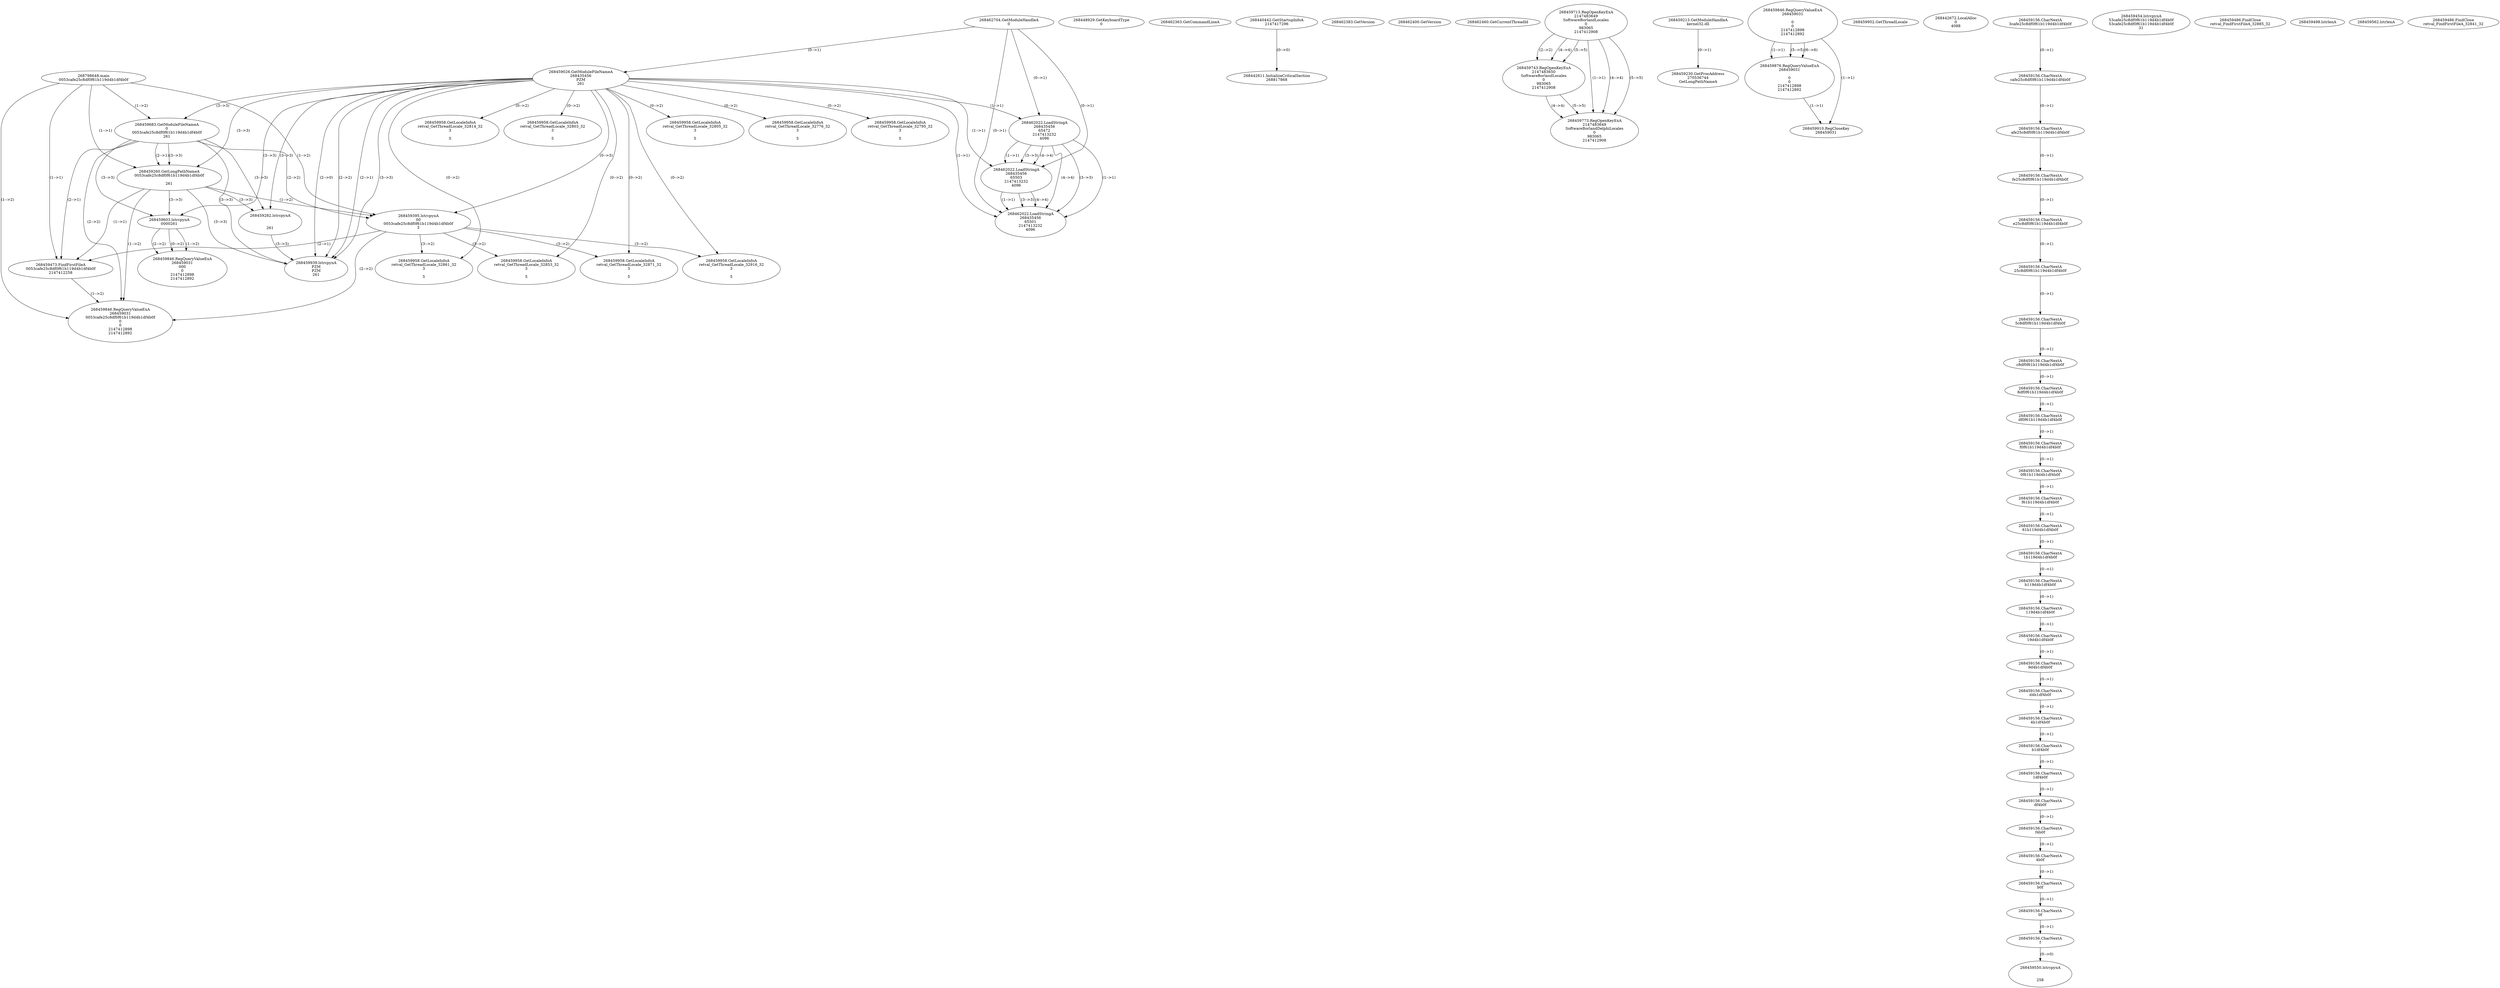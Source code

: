 // Global SCDG with merge call
digraph {
	0 [label="268798648.main
0053cafe25c8df0f61b119d4b1df4b0f"]
	1 [label="268462704.GetModuleHandleA
0"]
	2 [label="268448929.GetKeyboardType
0"]
	3 [label="268462363.GetCommandLineA
"]
	4 [label="268440442.GetStartupInfoA
2147417296"]
	5 [label="268462383.GetVersion
"]
	6 [label="268462400.GetVersion
"]
	7 [label="268462460.GetCurrentThreadId
"]
	8 [label="268459026.GetModuleFileNameA
268435456
PZM
261"]
	1 -> 8 [label="(0-->1)"]
	9 [label="268459683.GetModuleFileNameA
0
0053cafe25c8df0f61b119d4b1df4b0f
261"]
	0 -> 9 [label="(1-->2)"]
	8 -> 9 [label="(3-->3)"]
	10 [label="268459713.RegOpenKeyExA
2147483649
Software\Borland\Locales
0
983065
2147412908"]
	11 [label="268459743.RegOpenKeyExA
2147483650
Software\Borland\Locales
0
983065
2147412908"]
	10 -> 11 [label="(2-->2)"]
	10 -> 11 [label="(4-->4)"]
	10 -> 11 [label="(5-->5)"]
	12 [label="268459773.RegOpenKeyExA
2147483649
Software\Borland\Delphi\Locales
0
983065
2147412908"]
	10 -> 12 [label="(1-->1)"]
	10 -> 12 [label="(4-->4)"]
	11 -> 12 [label="(4-->4)"]
	10 -> 12 [label="(5-->5)"]
	11 -> 12 [label="(5-->5)"]
	13 [label="268459213.GetModuleHandleA
kernel32.dll"]
	14 [label="268459230.GetProcAddress
270536744
GetLongPathNameA"]
	13 -> 14 [label="(0-->1)"]
	15 [label="268459260.GetLongPathNameA
0053cafe25c8df0f61b119d4b1df4b0f

261"]
	0 -> 15 [label="(1-->1)"]
	9 -> 15 [label="(2-->1)"]
	8 -> 15 [label="(3-->3)"]
	9 -> 15 [label="(3-->3)"]
	16 [label="268459282.lstrcpynA


261"]
	8 -> 16 [label="(3-->3)"]
	9 -> 16 [label="(3-->3)"]
	15 -> 16 [label="(3-->3)"]
	17 [label="268459846.RegQueryValueExA
268459031

0
0
2147412898
2147412892"]
	18 [label="268459876.RegQueryValueExA
268459031

0
0
2147412898
2147412892"]
	17 -> 18 [label="(1-->1)"]
	17 -> 18 [label="(5-->5)"]
	17 -> 18 [label="(6-->6)"]
	19 [label="268459910.RegCloseKey
268459031"]
	17 -> 19 [label="(1-->1)"]
	18 -> 19 [label="(1-->1)"]
	20 [label="268459939.lstrcpynA
PZM
PZM
261"]
	8 -> 20 [label="(2-->1)"]
	8 -> 20 [label="(2-->2)"]
	8 -> 20 [label="(3-->3)"]
	9 -> 20 [label="(3-->3)"]
	15 -> 20 [label="(3-->3)"]
	16 -> 20 [label="(3-->3)"]
	8 -> 20 [label="(2-->0)"]
	21 [label="268459952.GetThreadLocale
"]
	22 [label="268459958.GetLocaleInfoA
retval_GetThreadLocale_32814_32
3

5"]
	8 -> 22 [label="(0-->2)"]
	23 [label="268462022.LoadStringA
268435456
65472
2147413232
4096"]
	1 -> 23 [label="(0-->1)"]
	8 -> 23 [label="(1-->1)"]
	24 [label="268462022.LoadStringA
268435456
65503
2147413232
4096"]
	1 -> 24 [label="(0-->1)"]
	8 -> 24 [label="(1-->1)"]
	23 -> 24 [label="(1-->1)"]
	23 -> 24 [label="(3-->3)"]
	23 -> 24 [label="(4-->4)"]
	25 [label="268462022.LoadStringA
268435456
65501
2147413232
4096"]
	1 -> 25 [label="(0-->1)"]
	8 -> 25 [label="(1-->1)"]
	23 -> 25 [label="(1-->1)"]
	24 -> 25 [label="(1-->1)"]
	23 -> 25 [label="(3-->3)"]
	24 -> 25 [label="(3-->3)"]
	23 -> 25 [label="(4-->4)"]
	24 -> 25 [label="(4-->4)"]
	26 [label="268442611.InitializeCriticalSection
268817868"]
	4 -> 26 [label="(0-->0)"]
	27 [label="268442672.LocalAlloc
0
4088"]
	28 [label="268459395.lstrcpynA
00
0053cafe25c8df0f61b119d4b1df4b0f
3"]
	0 -> 28 [label="(1-->2)"]
	9 -> 28 [label="(2-->2)"]
	15 -> 28 [label="(1-->2)"]
	8 -> 28 [label="(0-->3)"]
	29 [label="268459156.CharNextA
3cafe25c8df0f61b119d4b1df4b0f"]
	30 [label="268459156.CharNextA
cafe25c8df0f61b119d4b1df4b0f"]
	29 -> 30 [label="(0-->1)"]
	31 [label="268459156.CharNextA
afe25c8df0f61b119d4b1df4b0f"]
	30 -> 31 [label="(0-->1)"]
	32 [label="268459156.CharNextA
fe25c8df0f61b119d4b1df4b0f"]
	31 -> 32 [label="(0-->1)"]
	33 [label="268459156.CharNextA
e25c8df0f61b119d4b1df4b0f"]
	32 -> 33 [label="(0-->1)"]
	34 [label="268459156.CharNextA
25c8df0f61b119d4b1df4b0f"]
	33 -> 34 [label="(0-->1)"]
	35 [label="268459156.CharNextA
5c8df0f61b119d4b1df4b0f"]
	34 -> 35 [label="(0-->1)"]
	36 [label="268459156.CharNextA
c8df0f61b119d4b1df4b0f"]
	35 -> 36 [label="(0-->1)"]
	37 [label="268459156.CharNextA
8df0f61b119d4b1df4b0f"]
	36 -> 37 [label="(0-->1)"]
	38 [label="268459156.CharNextA
df0f61b119d4b1df4b0f"]
	37 -> 38 [label="(0-->1)"]
	39 [label="268459156.CharNextA
f0f61b119d4b1df4b0f"]
	38 -> 39 [label="(0-->1)"]
	40 [label="268459156.CharNextA
0f61b119d4b1df4b0f"]
	39 -> 40 [label="(0-->1)"]
	41 [label="268459156.CharNextA
f61b119d4b1df4b0f"]
	40 -> 41 [label="(0-->1)"]
	42 [label="268459156.CharNextA
61b119d4b1df4b0f"]
	41 -> 42 [label="(0-->1)"]
	43 [label="268459156.CharNextA
1b119d4b1df4b0f"]
	42 -> 43 [label="(0-->1)"]
	44 [label="268459156.CharNextA
b119d4b1df4b0f"]
	43 -> 44 [label="(0-->1)"]
	45 [label="268459156.CharNextA
119d4b1df4b0f"]
	44 -> 45 [label="(0-->1)"]
	46 [label="268459156.CharNextA
19d4b1df4b0f"]
	45 -> 46 [label="(0-->1)"]
	47 [label="268459156.CharNextA
9d4b1df4b0f"]
	46 -> 47 [label="(0-->1)"]
	48 [label="268459156.CharNextA
d4b1df4b0f"]
	47 -> 48 [label="(0-->1)"]
	49 [label="268459156.CharNextA
4b1df4b0f"]
	48 -> 49 [label="(0-->1)"]
	50 [label="268459156.CharNextA
b1df4b0f"]
	49 -> 50 [label="(0-->1)"]
	51 [label="268459156.CharNextA
1df4b0f"]
	50 -> 51 [label="(0-->1)"]
	52 [label="268459156.CharNextA
df4b0f"]
	51 -> 52 [label="(0-->1)"]
	53 [label="268459156.CharNextA
f4b0f"]
	52 -> 53 [label="(0-->1)"]
	54 [label="268459156.CharNextA
4b0f"]
	53 -> 54 [label="(0-->1)"]
	55 [label="268459156.CharNextA
b0f"]
	54 -> 55 [label="(0-->1)"]
	56 [label="268459156.CharNextA
0f"]
	55 -> 56 [label="(0-->1)"]
	57 [label="268459156.CharNextA
f"]
	56 -> 57 [label="(0-->1)"]
	58 [label="268459454.lstrcpynA
53cafe25c8df0f61b119d4b1df4b0f
53cafe25c8df0f61b119d4b1df4b0f
31"]
	59 [label="268459473.FindFirstFileA
0053cafe25c8df0f61b119d4b1df4b0f
2147412258"]
	0 -> 59 [label="(1-->1)"]
	9 -> 59 [label="(2-->1)"]
	15 -> 59 [label="(1-->1)"]
	28 -> 59 [label="(2-->1)"]
	60 [label="268459846.RegQueryValueExA
268459031
0053cafe25c8df0f61b119d4b1df4b0f
0
0
2147412898
2147412892"]
	0 -> 60 [label="(1-->2)"]
	9 -> 60 [label="(2-->2)"]
	15 -> 60 [label="(1-->2)"]
	28 -> 60 [label="(2-->2)"]
	59 -> 60 [label="(1-->2)"]
	61 [label="268459958.GetLocaleInfoA
retval_GetThreadLocale_32861_32
3

5"]
	8 -> 61 [label="(0-->2)"]
	28 -> 61 [label="(3-->2)"]
	62 [label="268459958.GetLocaleInfoA
retval_GetThreadLocale_32803_32
3

5"]
	8 -> 62 [label="(0-->2)"]
	63 [label="268459486.FindClose
retval_FindFirstFileA_32885_32"]
	64 [label="268459498.lstrlenA
"]
	65 [label="268459550.lstrcpynA


258"]
	57 -> 65 [label="(0-->0)"]
	66 [label="268459562.lstrlenA
"]
	67 [label="268459603.lstrcpynA
00\
00\
261"]
	8 -> 67 [label="(3-->3)"]
	9 -> 67 [label="(3-->3)"]
	15 -> 67 [label="(3-->3)"]
	68 [label="268459846.RegQueryValueExA
268459031
00\
0
0
2147412898
2147412892"]
	67 -> 68 [label="(1-->2)"]
	67 -> 68 [label="(2-->2)"]
	67 -> 68 [label="(0-->2)"]
	69 [label="268459958.GetLocaleInfoA
retval_GetThreadLocale_32916_32
3

5"]
	8 -> 69 [label="(0-->2)"]
	28 -> 69 [label="(3-->2)"]
	70 [label="268459486.FindClose
retval_FindFirstFileA_32841_32"]
	71 [label="268459958.GetLocaleInfoA
retval_GetThreadLocale_32853_32
3

5"]
	8 -> 71 [label="(0-->2)"]
	28 -> 71 [label="(3-->2)"]
	72 [label="268459958.GetLocaleInfoA
retval_GetThreadLocale_32805_32
3

5"]
	8 -> 72 [label="(0-->2)"]
	73 [label="268459958.GetLocaleInfoA
retval_GetThreadLocale_32776_32
3

5"]
	8 -> 73 [label="(0-->2)"]
	74 [label="268459958.GetLocaleInfoA
retval_GetThreadLocale_32795_32
3

5"]
	8 -> 74 [label="(0-->2)"]
	75 [label="268459958.GetLocaleInfoA
retval_GetThreadLocale_32871_32
3

5"]
	8 -> 75 [label="(0-->2)"]
	28 -> 75 [label="(3-->2)"]
}
